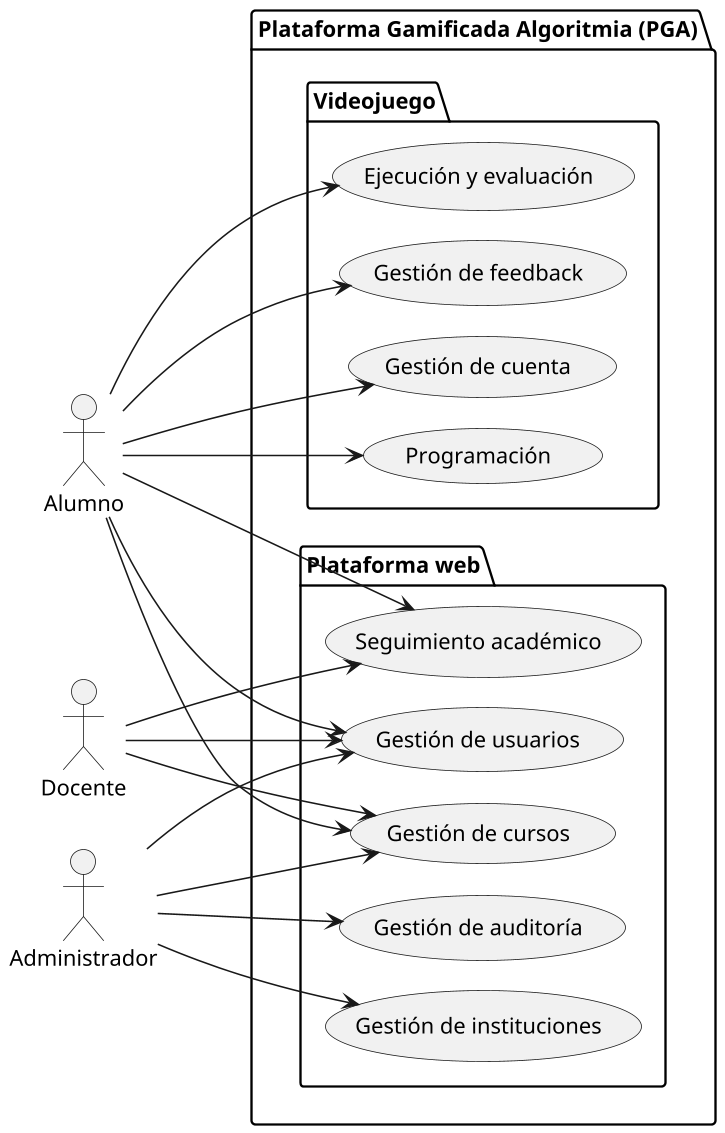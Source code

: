@startuml DCU_General Alto Nivel
left to right direction

skinparam dpi 150
skinparam usecasePadding 25
skinparam actorPadding 80
skinparam packagePadding 50
skinparam wrapWidth 200

skinparam nodesep 20
skinparam ranksep 100

actor Alumno
actor Docente
actor Administrador


package "Plataforma Gamificada Algoritmia (PGA)"{
    package "Plataforma web"{
        usecase "Gestión de usuarios" as GestionUsuarios
        usecase "Gestión de instituciones" as GestionInstituciones
        usecase "Gestión de cursos" as GestionCursos
        usecase "Seguimiento académico" as SeguimientoAcademico
        usecase "Gestión de auditoría" as GestionAuditoria
    }

    package "Videojuego"{
        usecase "Gestión de cuenta" as GestionUsuariosV
        usecase "Programación" as Programacion
        usecase "Ejecución y evaluación" as EjecucionEvaluacion
        usecase "Gestión de feedback" as GestionFeedback
    }

    Alumno --> GestionUsuariosV
    Alumno --> Programacion
    Alumno --> EjecucionEvaluacion
    Alumno --> GestionFeedback
    Alumno --> GestionUsuarios
    Alumno --> GestionCursos
    Alumno --> SeguimientoAcademico
    
    Administrador --> GestionUsuarios
    Administrador --> GestionInstituciones
    Administrador --> GestionCursos
    Administrador --> GestionAuditoria

    Docente --> GestionUsuarios
    Docente --> GestionCursos
    Docente --> SeguimientoAcademico
}

@enduml